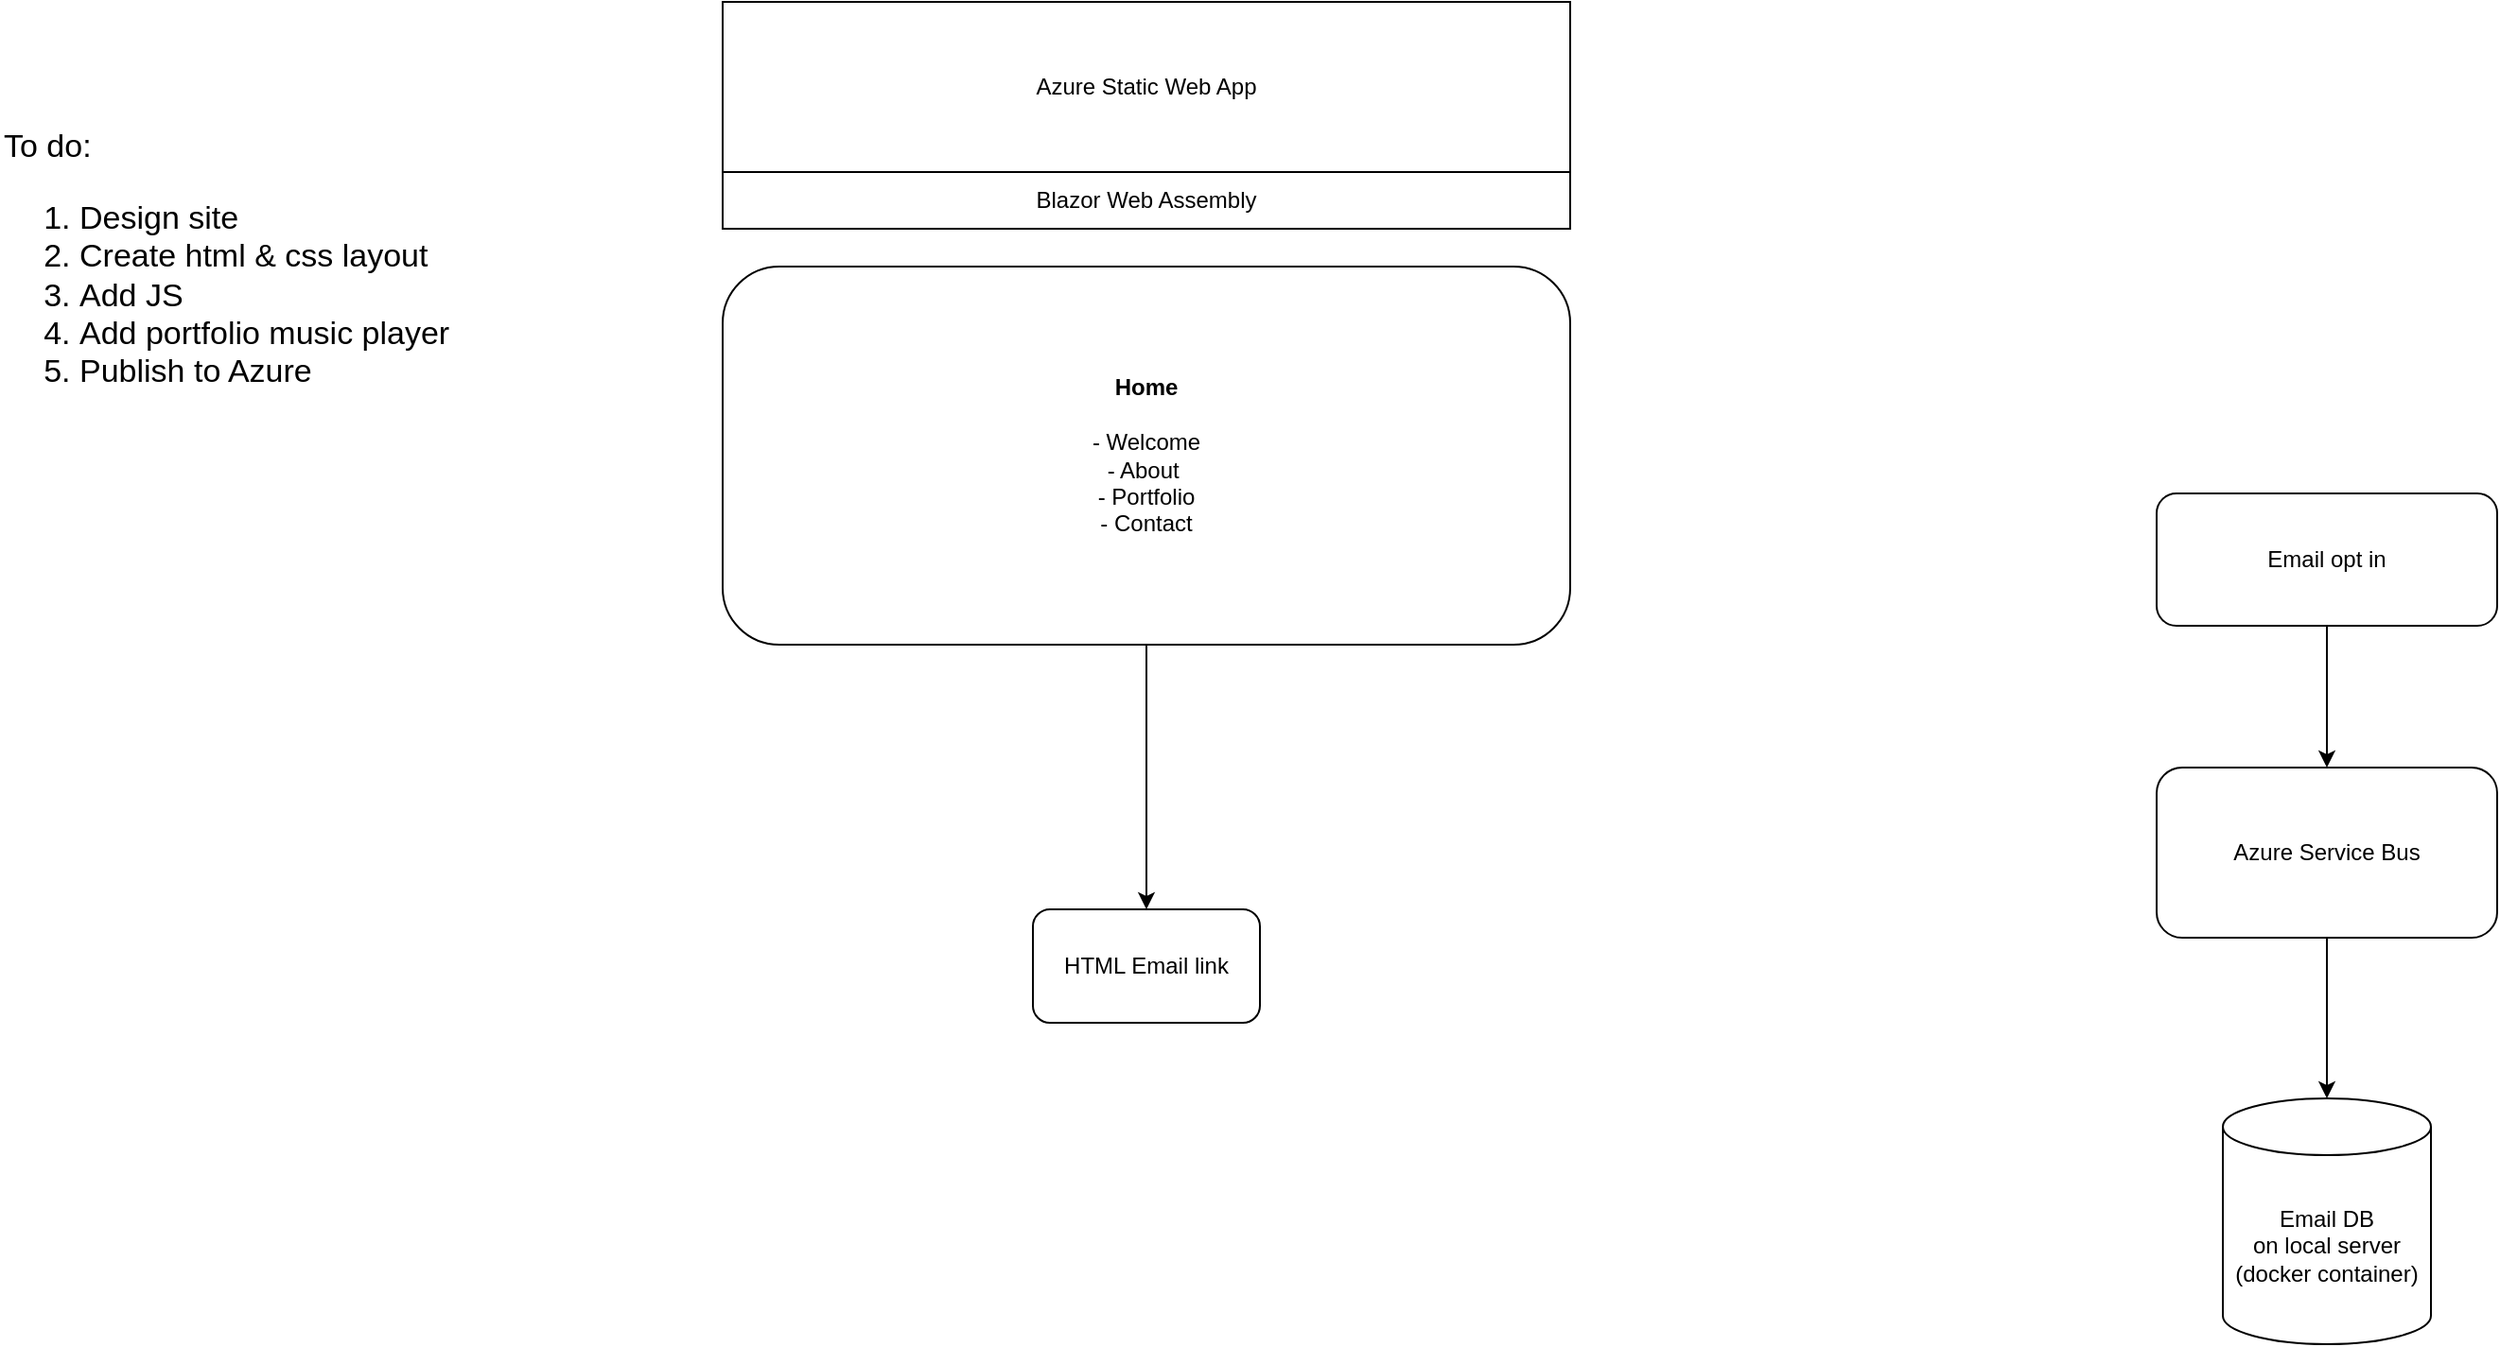 <mxfile version="23.1.3" type="github">
  <diagram name="Page-1" id="BfhvMVfp2FU4-kGHkCo7">
    <mxGraphModel dx="2874" dy="1521" grid="1" gridSize="10" guides="1" tooltips="1" connect="1" arrows="1" fold="1" page="0" pageScale="1" pageWidth="827" pageHeight="1169" math="0" shadow="0">
      <root>
        <mxCell id="0" />
        <mxCell id="1" parent="0" />
        <mxCell id="59I1SfEEVEgxjEr1d3Ny-1" value="Email DB&lt;br&gt;on local server (docker container)" style="shape=cylinder3;whiteSpace=wrap;html=1;boundedLbl=1;backgroundOutline=1;size=15;" parent="1" vertex="1">
          <mxGeometry x="555" y="540" width="110" height="130" as="geometry" />
        </mxCell>
        <mxCell id="59I1SfEEVEgxjEr1d3Ny-2" value="Azure Static Web App" style="rounded=0;whiteSpace=wrap;html=1;" parent="1" vertex="1">
          <mxGeometry x="-238" y="-40" width="448" height="90" as="geometry" />
        </mxCell>
        <mxCell id="59I1SfEEVEgxjEr1d3Ny-5" value="" style="edgeStyle=orthogonalEdgeStyle;rounded=0;orthogonalLoop=1;jettySize=auto;html=1;" parent="1" source="59I1SfEEVEgxjEr1d3Ny-3" target="59I1SfEEVEgxjEr1d3Ny-1" edge="1">
          <mxGeometry relative="1" as="geometry" />
        </mxCell>
        <mxCell id="59I1SfEEVEgxjEr1d3Ny-3" value="Azure Service Bus" style="rounded=1;whiteSpace=wrap;html=1;" parent="1" vertex="1">
          <mxGeometry x="520" y="365" width="180" height="90" as="geometry" />
        </mxCell>
        <mxCell id="59I1SfEEVEgxjEr1d3Ny-6" value="" style="edgeStyle=orthogonalEdgeStyle;rounded=0;orthogonalLoop=1;jettySize=auto;html=1;exitX=0.5;exitY=1;exitDx=0;exitDy=0;" parent="1" source="59I1SfEEVEgxjEr1d3Ny-10" target="59I1SfEEVEgxjEr1d3Ny-3" edge="1">
          <mxGeometry relative="1" as="geometry">
            <mxPoint x="610" y="60" as="sourcePoint" />
          </mxGeometry>
        </mxCell>
        <mxCell id="59I1SfEEVEgxjEr1d3Ny-7" value="Blazor Web Assembly" style="rounded=0;whiteSpace=wrap;html=1;" parent="1" vertex="1">
          <mxGeometry x="-238" y="50" width="448" height="30" as="geometry" />
        </mxCell>
        <mxCell id="59I1SfEEVEgxjEr1d3Ny-12" value="" style="edgeStyle=orthogonalEdgeStyle;rounded=0;orthogonalLoop=1;jettySize=auto;html=1;" parent="1" source="59I1SfEEVEgxjEr1d3Ny-8" target="59I1SfEEVEgxjEr1d3Ny-11" edge="1">
          <mxGeometry relative="1" as="geometry" />
        </mxCell>
        <mxCell id="59I1SfEEVEgxjEr1d3Ny-8" value="&lt;b&gt;Home&lt;br&gt;&lt;/b&gt;&lt;span style=&quot;background-color: initial;&quot;&gt;&lt;br&gt;- Welcome&lt;br&gt;&lt;/span&gt;- About&lt;span style=&quot;background-color: initial;&quot;&gt;&amp;nbsp;&lt;br&gt;- Portfolio&lt;br&gt;&lt;/span&gt;- Contact" style="rounded=1;whiteSpace=wrap;html=1;align=center;" parent="1" vertex="1">
          <mxGeometry x="-238" y="100" width="448" height="200" as="geometry" />
        </mxCell>
        <mxCell id="59I1SfEEVEgxjEr1d3Ny-10" value="Email opt in" style="rounded=1;whiteSpace=wrap;html=1;" parent="1" vertex="1">
          <mxGeometry x="520" y="220" width="180" height="70" as="geometry" />
        </mxCell>
        <mxCell id="59I1SfEEVEgxjEr1d3Ny-11" value="HTML Email link" style="whiteSpace=wrap;html=1;rounded=1;" parent="1" vertex="1">
          <mxGeometry x="-74" y="440" width="120" height="60" as="geometry" />
        </mxCell>
        <mxCell id="ZcLy5PMOa3Sg55v678T1-1" value="&lt;font style=&quot;font-size: 17px;&quot;&gt;To do:&lt;br&gt;&lt;/font&gt;&lt;ol style=&quot;font-size: 17px;&quot;&gt;&lt;li style=&quot;&quot;&gt;&lt;font style=&quot;font-size: 17px;&quot;&gt;Design site&lt;/font&gt;&lt;/li&gt;&lt;li style=&quot;&quot;&gt;&lt;font style=&quot;font-size: 17px;&quot;&gt;Create html &amp;amp; css layout&lt;/font&gt;&lt;/li&gt;&lt;li style=&quot;&quot;&gt;&lt;font style=&quot;font-size: 17px;&quot;&gt;Add JS&lt;/font&gt;&lt;/li&gt;&lt;li style=&quot;&quot;&gt;&lt;font style=&quot;font-size: 17px;&quot;&gt;Add portfolio music player&lt;/font&gt;&lt;/li&gt;&lt;li style=&quot;&quot;&gt;&lt;font style=&quot;font-size: 17px;&quot;&gt;Publish to Azure&lt;/font&gt;&lt;/li&gt;&lt;/ol&gt;" style="text;html=1;align=left;verticalAlign=middle;resizable=0;points=[];autosize=1;strokeColor=none;fillColor=none;" vertex="1" parent="1">
          <mxGeometry x="-620" y="20" width="260" height="170" as="geometry" />
        </mxCell>
      </root>
    </mxGraphModel>
  </diagram>
</mxfile>
